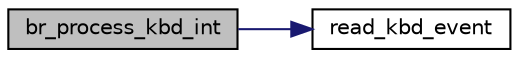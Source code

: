 digraph "br_process_kbd_int"
{
 // INTERACTIVE_SVG=YES
 // LATEX_PDF_SIZE
  edge [fontname="Helvetica",fontsize="10",labelfontname="Helvetica",labelfontsize="10"];
  node [fontname="Helvetica",fontsize="10",shape=record];
  rankdir="LR";
  Node1 [label="br_process_kbd_int",height=0.2,width=0.4,color="black", fillcolor="grey75", style="filled", fontcolor="black",tooltip=" "];
  Node1 -> Node2 [color="midnightblue",fontsize="10",style="solid",fontname="Helvetica"];
  Node2 [label="read_kbd_event",height=0.2,width=0.4,color="black", fillcolor="white", style="filled",URL="$menus_8h.html#a45c52ba91805b34c9f77894950912100",tooltip=" "];
}
